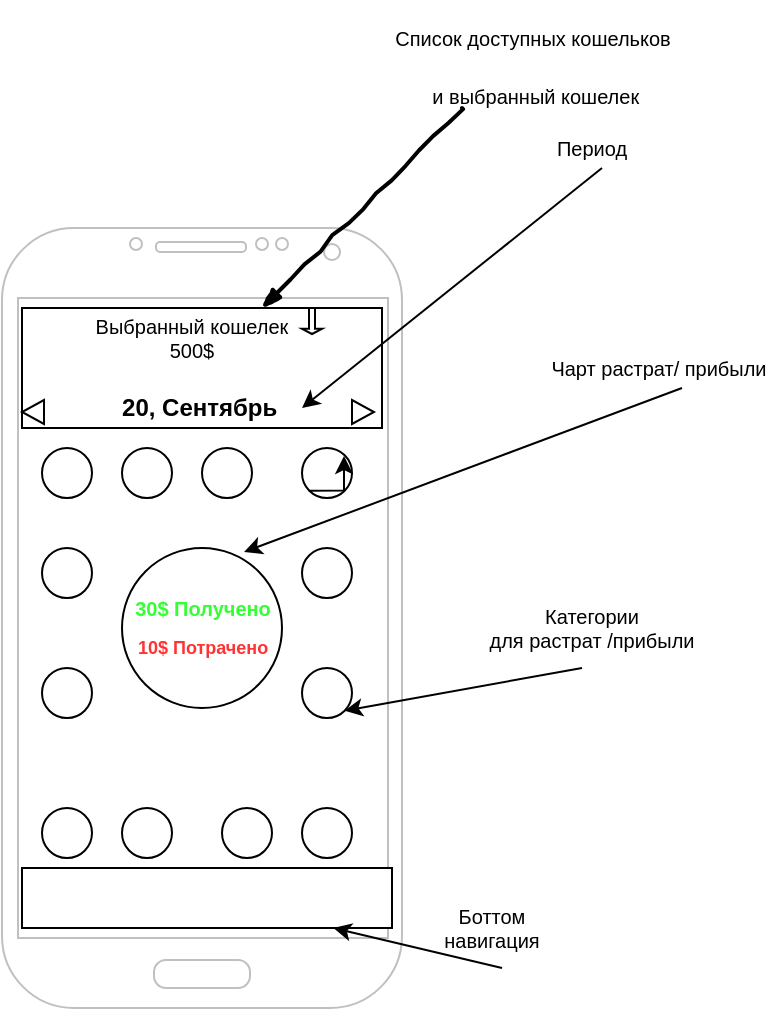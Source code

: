 <mxfile version="12.5.5" type="github"><diagram id="MbOXVIjxkK75_lDjqW8u" name="Page-1"><mxGraphModel dx="1422" dy="1943" grid="1" gridSize="10" guides="1" tooltips="1" connect="1" arrows="1" fold="1" page="1" pageScale="1" pageWidth="827" pageHeight="1169" math="0" shadow="0"><root><mxCell id="0"/><mxCell id="1" parent="0"/><mxCell id="J0dIaHXH89hPct15EEPj-1" value="" style="verticalLabelPosition=bottom;verticalAlign=top;html=1;shadow=0;dashed=0;strokeWidth=1;shape=mxgraph.android.phone2;strokeColor=#c0c0c0;" vertex="1" parent="1"><mxGeometry x="70" y="90" width="200" height="390" as="geometry"/></mxCell><mxCell id="J0dIaHXH89hPct15EEPj-2" value="" style="rounded=0;whiteSpace=wrap;html=1;" vertex="1" parent="1"><mxGeometry x="80" y="130" width="180" height="60" as="geometry"/></mxCell><mxCell id="J0dIaHXH89hPct15EEPj-3" value="" style="ellipse;whiteSpace=wrap;html=1;aspect=fixed;" vertex="1" parent="1"><mxGeometry x="90" y="200" width="25" height="25" as="geometry"/></mxCell><mxCell id="J0dIaHXH89hPct15EEPj-8" value="" style="ellipse;whiteSpace=wrap;html=1;aspect=fixed;" vertex="1" parent="1"><mxGeometry x="130" y="200" width="25" height="25" as="geometry"/></mxCell><mxCell id="J0dIaHXH89hPct15EEPj-9" value="" style="ellipse;whiteSpace=wrap;html=1;aspect=fixed;" vertex="1" parent="1"><mxGeometry x="170" y="200" width="25" height="25" as="geometry"/></mxCell><mxCell id="J0dIaHXH89hPct15EEPj-10" value="" style="ellipse;whiteSpace=wrap;html=1;aspect=fixed;" vertex="1" parent="1"><mxGeometry x="220" y="200" width="25" height="25" as="geometry"/></mxCell><mxCell id="J0dIaHXH89hPct15EEPj-11" value="" style="ellipse;whiteSpace=wrap;html=1;aspect=fixed;" vertex="1" parent="1"><mxGeometry x="130" y="250" width="80" height="80" as="geometry"/></mxCell><mxCell id="J0dIaHXH89hPct15EEPj-12" value="" style="ellipse;whiteSpace=wrap;html=1;aspect=fixed;" vertex="1" parent="1"><mxGeometry x="220" y="250" width="25" height="25" as="geometry"/></mxCell><mxCell id="J0dIaHXH89hPct15EEPj-13" value="" style="ellipse;whiteSpace=wrap;html=1;aspect=fixed;" vertex="1" parent="1"><mxGeometry x="220" y="310" width="25" height="25" as="geometry"/></mxCell><mxCell id="J0dIaHXH89hPct15EEPj-14" value="" style="ellipse;whiteSpace=wrap;html=1;aspect=fixed;" vertex="1" parent="1"><mxGeometry x="90" y="250" width="25" height="25" as="geometry"/></mxCell><mxCell id="J0dIaHXH89hPct15EEPj-15" value="" style="ellipse;whiteSpace=wrap;html=1;aspect=fixed;" vertex="1" parent="1"><mxGeometry x="90" y="310" width="25" height="25" as="geometry"/></mxCell><mxCell id="J0dIaHXH89hPct15EEPj-16" value="" style="ellipse;whiteSpace=wrap;html=1;aspect=fixed;" vertex="1" parent="1"><mxGeometry x="90" y="380" width="25" height="25" as="geometry"/></mxCell><mxCell id="J0dIaHXH89hPct15EEPj-17" value="" style="ellipse;whiteSpace=wrap;html=1;aspect=fixed;" vertex="1" parent="1"><mxGeometry x="130" y="380" width="25" height="25" as="geometry"/></mxCell><mxCell id="J0dIaHXH89hPct15EEPj-18" value="" style="ellipse;whiteSpace=wrap;html=1;aspect=fixed;" vertex="1" parent="1"><mxGeometry x="180" y="380" width="25" height="25" as="geometry"/></mxCell><mxCell id="J0dIaHXH89hPct15EEPj-19" value="" style="ellipse;whiteSpace=wrap;html=1;aspect=fixed;" vertex="1" parent="1"><mxGeometry x="220" y="380" width="25" height="25" as="geometry"/></mxCell><mxCell id="J0dIaHXH89hPct15EEPj-20" style="edgeStyle=orthogonalEdgeStyle;rounded=0;orthogonalLoop=1;jettySize=auto;html=1;exitX=0;exitY=1;exitDx=0;exitDy=0;" edge="1" parent="1" source="J0dIaHXH89hPct15EEPj-10"><mxGeometry relative="1" as="geometry"><mxPoint x="241" y="204" as="targetPoint"/><Array as="points"><mxPoint x="241" y="221"/></Array></mxGeometry></mxCell><mxCell id="J0dIaHXH89hPct15EEPj-21" value="" style="rounded=0;whiteSpace=wrap;html=1;" vertex="1" parent="1"><mxGeometry x="80" y="410" width="185" height="30" as="geometry"/></mxCell><mxCell id="J0dIaHXH89hPct15EEPj-22" value="" style="html=1;shadow=0;dashed=0;align=center;verticalAlign=middle;shape=mxgraph.arrows2.arrow;dy=0.6;dx=40;flipH=1;notch=0;" vertex="1" parent="1"><mxGeometry x="80" y="176" width="11" height="12" as="geometry"/></mxCell><mxCell id="J0dIaHXH89hPct15EEPj-30" value="" style="html=1;shadow=0;dashed=0;align=center;verticalAlign=middle;shape=mxgraph.arrows2.arrow;dy=0.6;dx=40;notch=0;" vertex="1" parent="1"><mxGeometry x="245" y="176" width="11" height="12" as="geometry"/></mxCell><mxCell id="J0dIaHXH89hPct15EEPj-31" value="20, Сентябрь&amp;nbsp;" style="text;strokeColor=none;fillColor=none;html=1;fontSize=12;fontStyle=1;verticalAlign=middle;align=center;" vertex="1" parent="1"><mxGeometry x="120" y="160" width="100" height="40" as="geometry"/></mxCell><mxCell id="J0dIaHXH89hPct15EEPj-32" value="&lt;font color=&quot;#ff3333&quot; style=&quot;font-size: 9px&quot;&gt;10$ Потрачено&lt;/font&gt;" style="text;strokeColor=none;fillColor=none;html=1;fontSize=24;fontStyle=1;verticalAlign=middle;align=center;" vertex="1" parent="1"><mxGeometry x="120" y="275" width="100" height="40" as="geometry"/></mxCell><mxCell id="J0dIaHXH89hPct15EEPj-33" value="30$ Получено" style="text;strokeColor=none;fillColor=none;html=1;fontSize=10;fontStyle=1;verticalAlign=middle;align=center;fontColor=#33FF33;" vertex="1" parent="1"><mxGeometry x="120" y="260" width="100" height="40" as="geometry"/></mxCell><mxCell id="J0dIaHXH89hPct15EEPj-35" value="" style="endArrow=classic;html=1;fontSize=10;fontColor=#33FF33;entryX=1;entryY=1;entryDx=0;entryDy=0;" edge="1" parent="1" target="J0dIaHXH89hPct15EEPj-13"><mxGeometry width="50" height="50" relative="1" as="geometry"><mxPoint x="360" y="310" as="sourcePoint"/><mxPoint x="120" y="500" as="targetPoint"/></mxGeometry></mxCell><mxCell id="J0dIaHXH89hPct15EEPj-36" value="&lt;font color=&quot;#000000&quot;&gt;Категории&lt;br&gt;для растрат /прибыли&lt;br&gt;&lt;/font&gt;" style="text;html=1;strokeColor=none;fillColor=none;align=center;verticalAlign=middle;whiteSpace=wrap;rounded=0;fontSize=10;fontColor=#33FF33;" vertex="1" parent="1"><mxGeometry x="280" y="280" width="170" height="20" as="geometry"/></mxCell><mxCell id="J0dIaHXH89hPct15EEPj-37" value="" style="endArrow=classic;html=1;fontSize=10;fontColor=#33FF33;entryX=0.763;entryY=0.025;entryDx=0;entryDy=0;entryPerimeter=0;" edge="1" parent="1" target="J0dIaHXH89hPct15EEPj-11"><mxGeometry width="50" height="50" relative="1" as="geometry"><mxPoint x="410" y="170" as="sourcePoint"/><mxPoint x="120" y="500" as="targetPoint"/></mxGeometry></mxCell><mxCell id="J0dIaHXH89hPct15EEPj-38" value="&lt;font color=&quot;#000000&quot;&gt;Чарт растрат/ прибыли&lt;/font&gt;" style="text;html=1;strokeColor=none;fillColor=none;align=center;verticalAlign=middle;whiteSpace=wrap;rounded=0;fontSize=10;fontColor=#33FF33;" vertex="1" parent="1"><mxGeometry x="340" y="150" width="117" height="20" as="geometry"/></mxCell><mxCell id="J0dIaHXH89hPct15EEPj-40" value="" style="endArrow=classic;html=1;fontSize=10;fontColor=#33FF33;entryX=1;entryY=0.5;entryDx=0;entryDy=0;" edge="1" parent="1" target="J0dIaHXH89hPct15EEPj-31"><mxGeometry width="50" height="50" relative="1" as="geometry"><mxPoint x="370" y="60" as="sourcePoint"/><mxPoint x="120" y="500" as="targetPoint"/></mxGeometry></mxCell><mxCell id="J0dIaHXH89hPct15EEPj-41" value="&lt;font color=&quot;#000000&quot;&gt;Период&lt;/font&gt;" style="text;html=1;strokeColor=none;fillColor=none;align=center;verticalAlign=middle;whiteSpace=wrap;rounded=0;fontSize=10;fontColor=#33FF33;" vertex="1" parent="1"><mxGeometry x="345" y="40" width="40" height="20" as="geometry"/></mxCell><mxCell id="J0dIaHXH89hPct15EEPj-42" value="" style="endArrow=classic;html=1;fontSize=10;fontColor=#33FF33;" edge="1" parent="1" target="J0dIaHXH89hPct15EEPj-21"><mxGeometry width="50" height="50" relative="1" as="geometry"><mxPoint x="320" y="460" as="sourcePoint"/><mxPoint x="120" y="500" as="targetPoint"/></mxGeometry></mxCell><mxCell id="J0dIaHXH89hPct15EEPj-43" value="&lt;font color=&quot;#000000&quot;&gt;Боттом навигация&lt;/font&gt;" style="text;html=1;strokeColor=none;fillColor=none;align=center;verticalAlign=middle;whiteSpace=wrap;rounded=0;fontSize=10;fontColor=#33FF33;" vertex="1" parent="1"><mxGeometry x="280" y="430" width="70" height="20" as="geometry"/></mxCell><mxCell id="J0dIaHXH89hPct15EEPj-44" value="&lt;font color=&quot;#000000&quot;&gt;Выбранный кошелек&lt;br&gt;500$&lt;/font&gt;" style="text;html=1;strokeColor=none;fillColor=none;align=center;verticalAlign=middle;whiteSpace=wrap;rounded=0;fontSize=10;fontColor=#33FF33;" vertex="1" parent="1"><mxGeometry x="110" y="140" width="110" height="10" as="geometry"/></mxCell><mxCell id="J0dIaHXH89hPct15EEPj-45" value="" style="shape=singleArrow;direction=south;whiteSpace=wrap;html=1;fontSize=10;fontColor=#33FF33;" vertex="1" parent="1"><mxGeometry x="220" y="130" width="10" height="13" as="geometry"/></mxCell><mxCell id="J0dIaHXH89hPct15EEPj-47" value="" style="rounded=0;comic=1;strokeWidth=2;endArrow=blockThin;html=1;fontFamily=Comic Sans MS;fontStyle=1;" edge="1" parent="1" target="J0dIaHXH89hPct15EEPj-2"><mxGeometry width="50" height="50" relative="1" as="geometry"><mxPoint x="300" y="30" as="sourcePoint"/><mxPoint x="120" y="500" as="targetPoint"/></mxGeometry></mxCell><mxCell id="J0dIaHXH89hPct15EEPj-48" value="&lt;font style=&quot;font-size: 10px&quot;&gt;&lt;span style=&quot;font-weight: normal&quot;&gt;Список доступных кошельков&lt;br&gt;&amp;nbsp;и выбранный кошелек&lt;/span&gt;&lt;/font&gt;" style="text;strokeColor=none;fillColor=none;html=1;fontSize=24;fontStyle=1;verticalAlign=middle;align=center;" vertex="1" parent="1"><mxGeometry x="280" width="110" height="10" as="geometry"/></mxCell></root></mxGraphModel></diagram></mxfile>